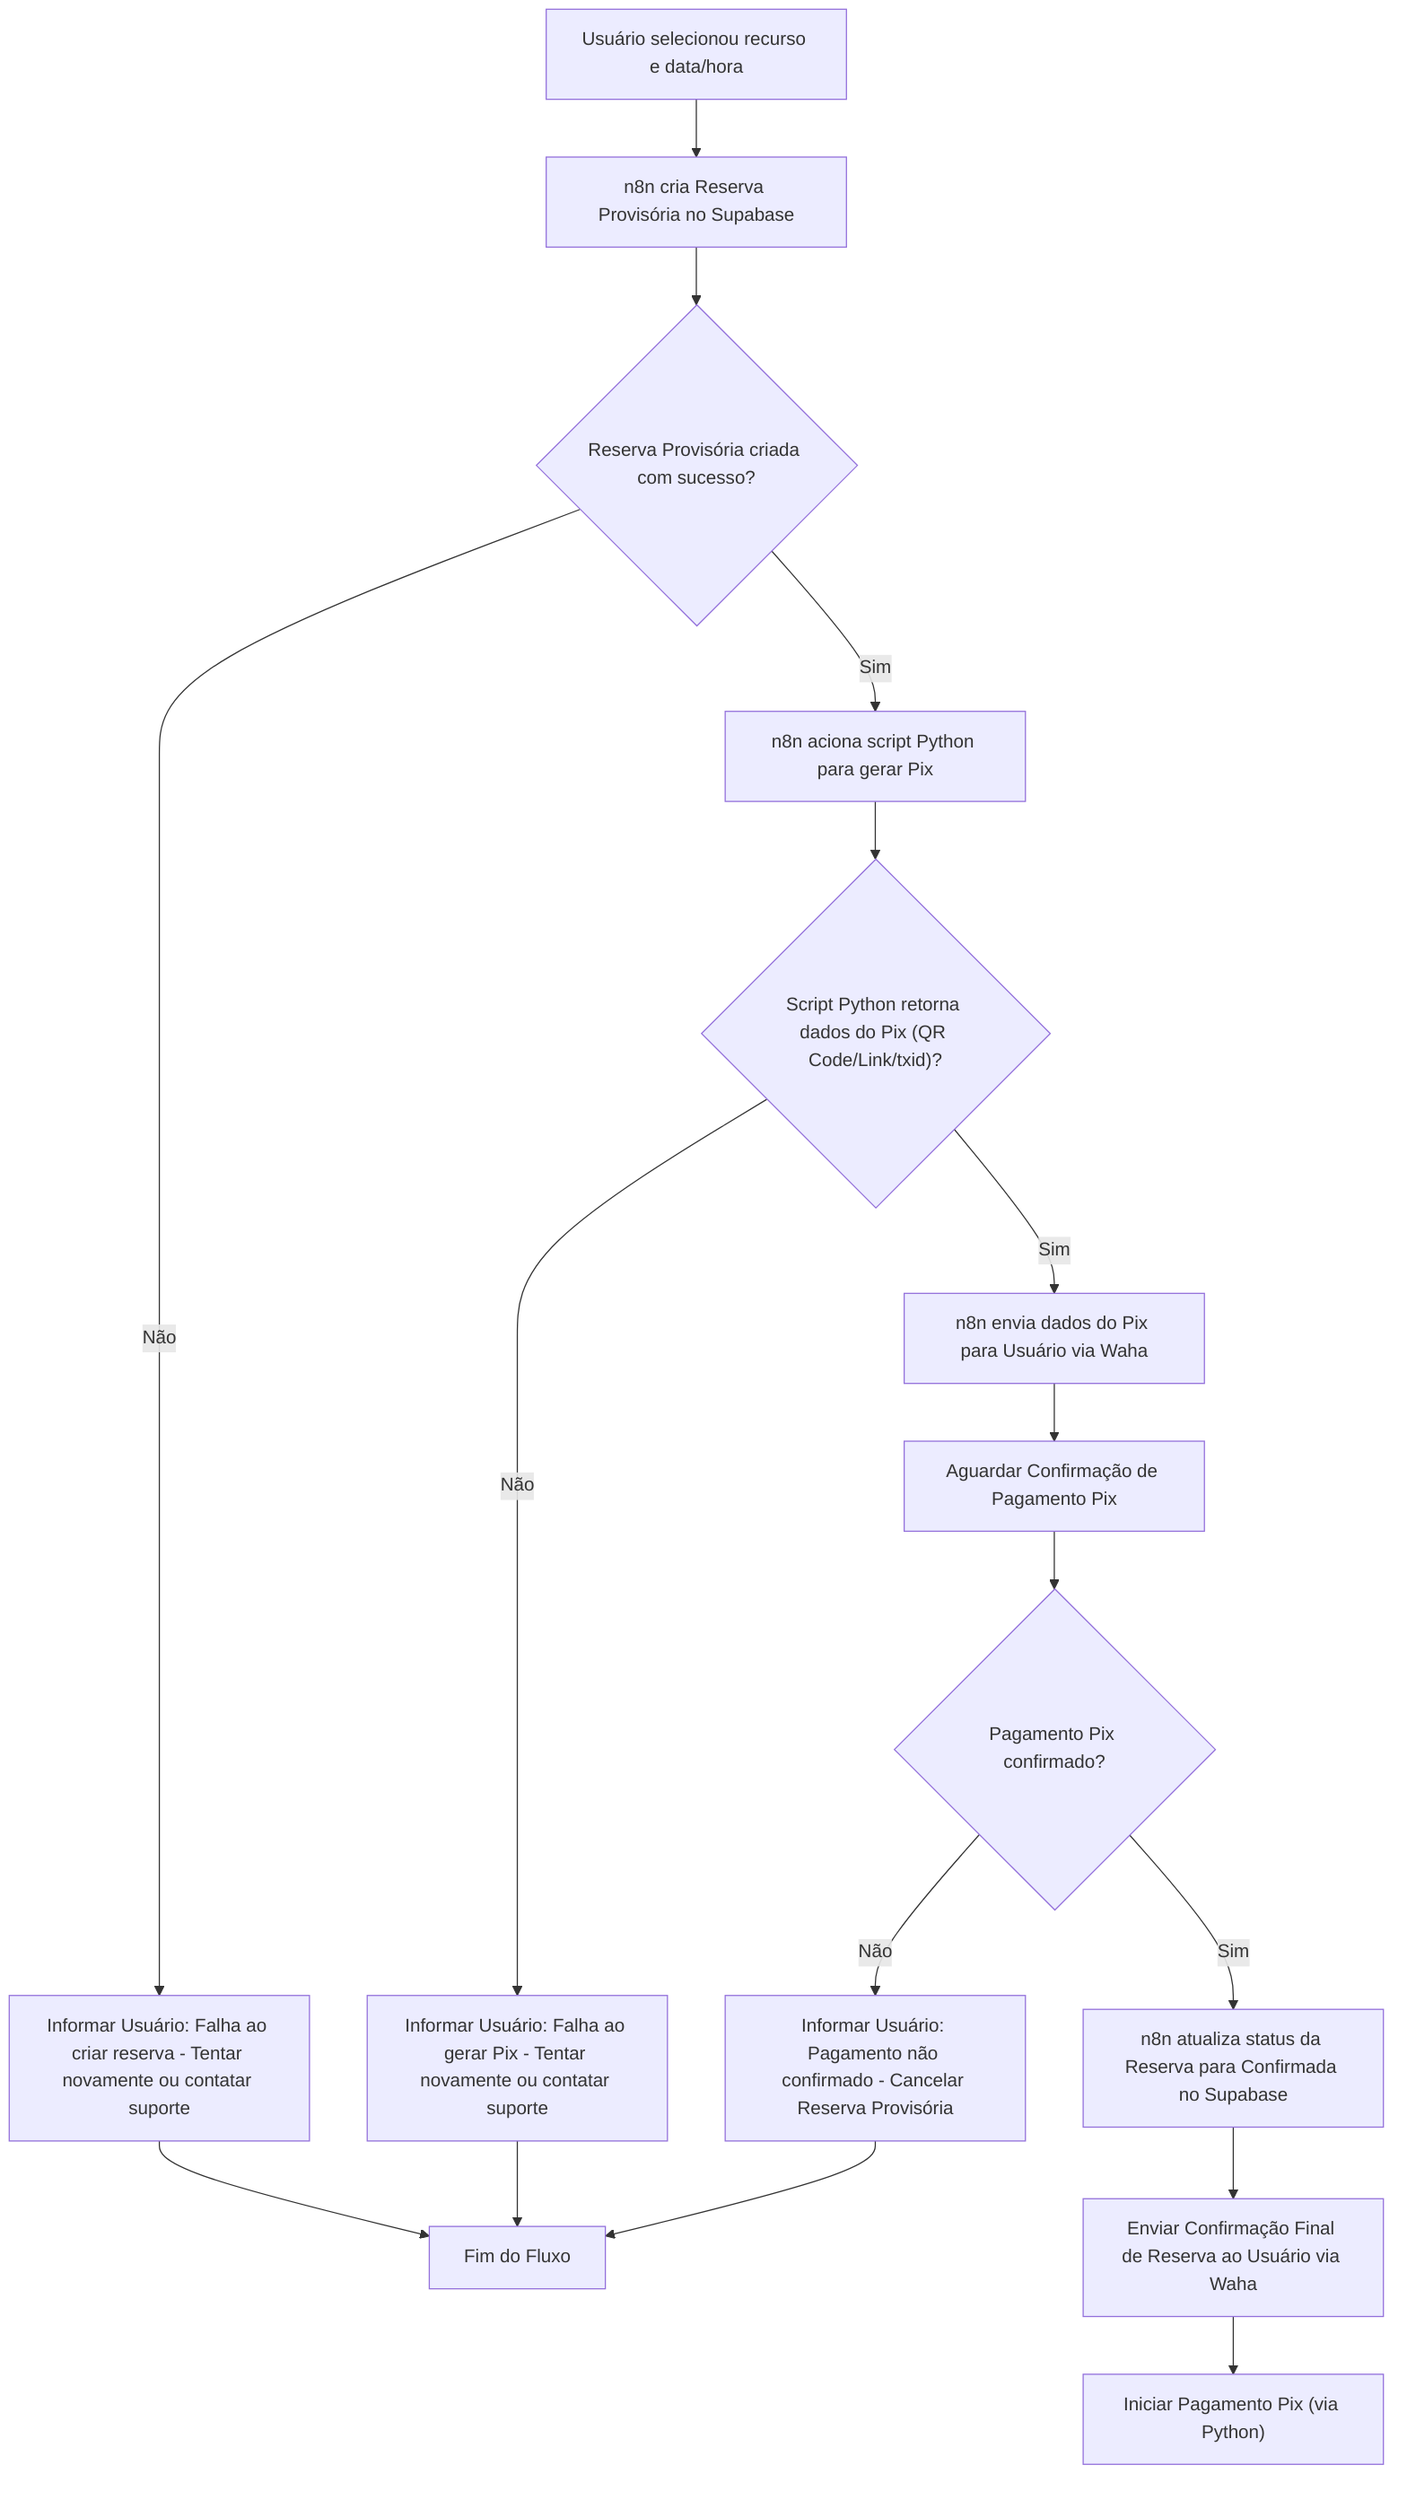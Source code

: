 graph TD
    A["Usuário selecionou recurso e data/hora"] --> B["n8n cria Reserva Provisória no Supabase"]
    B --> C{"Reserva Provisória criada com sucesso?"}
    C -- Sim --> D["n8n aciona script Python para gerar Pix"]
    C -- Não --> E["Informar Usuário: Falha ao criar reserva - Tentar novamente ou contatar suporte"]
    E --> Z["Fim do Fluxo"]

    D --> F{"Script Python retorna dados do Pix (QR Code/Link/txid)?"}
    F -- Sim --> G["n8n envia dados do Pix para Usuário via Waha"]
    F -- Não --> H["Informar Usuário: Falha ao gerar Pix - Tentar novamente ou contatar suporte"]
    H --> Z

    G --> I["Aguardar Confirmação de Pagamento Pix"]
    I --> J{"Pagamento Pix confirmado?"}
    J -- Sim --> K["n8n atualiza status da Reserva para Confirmada no Supabase"]
    J -- Não --> L["Informar Usuário: Pagamento não confirmado - Cancelar Reserva Provisória"]
    L --> Z

    K --> M["Enviar Confirmação Final de Reserva ao Usuário via Waha"]
    M --> P["Iniciar Pagamento Pix (via Python)"]